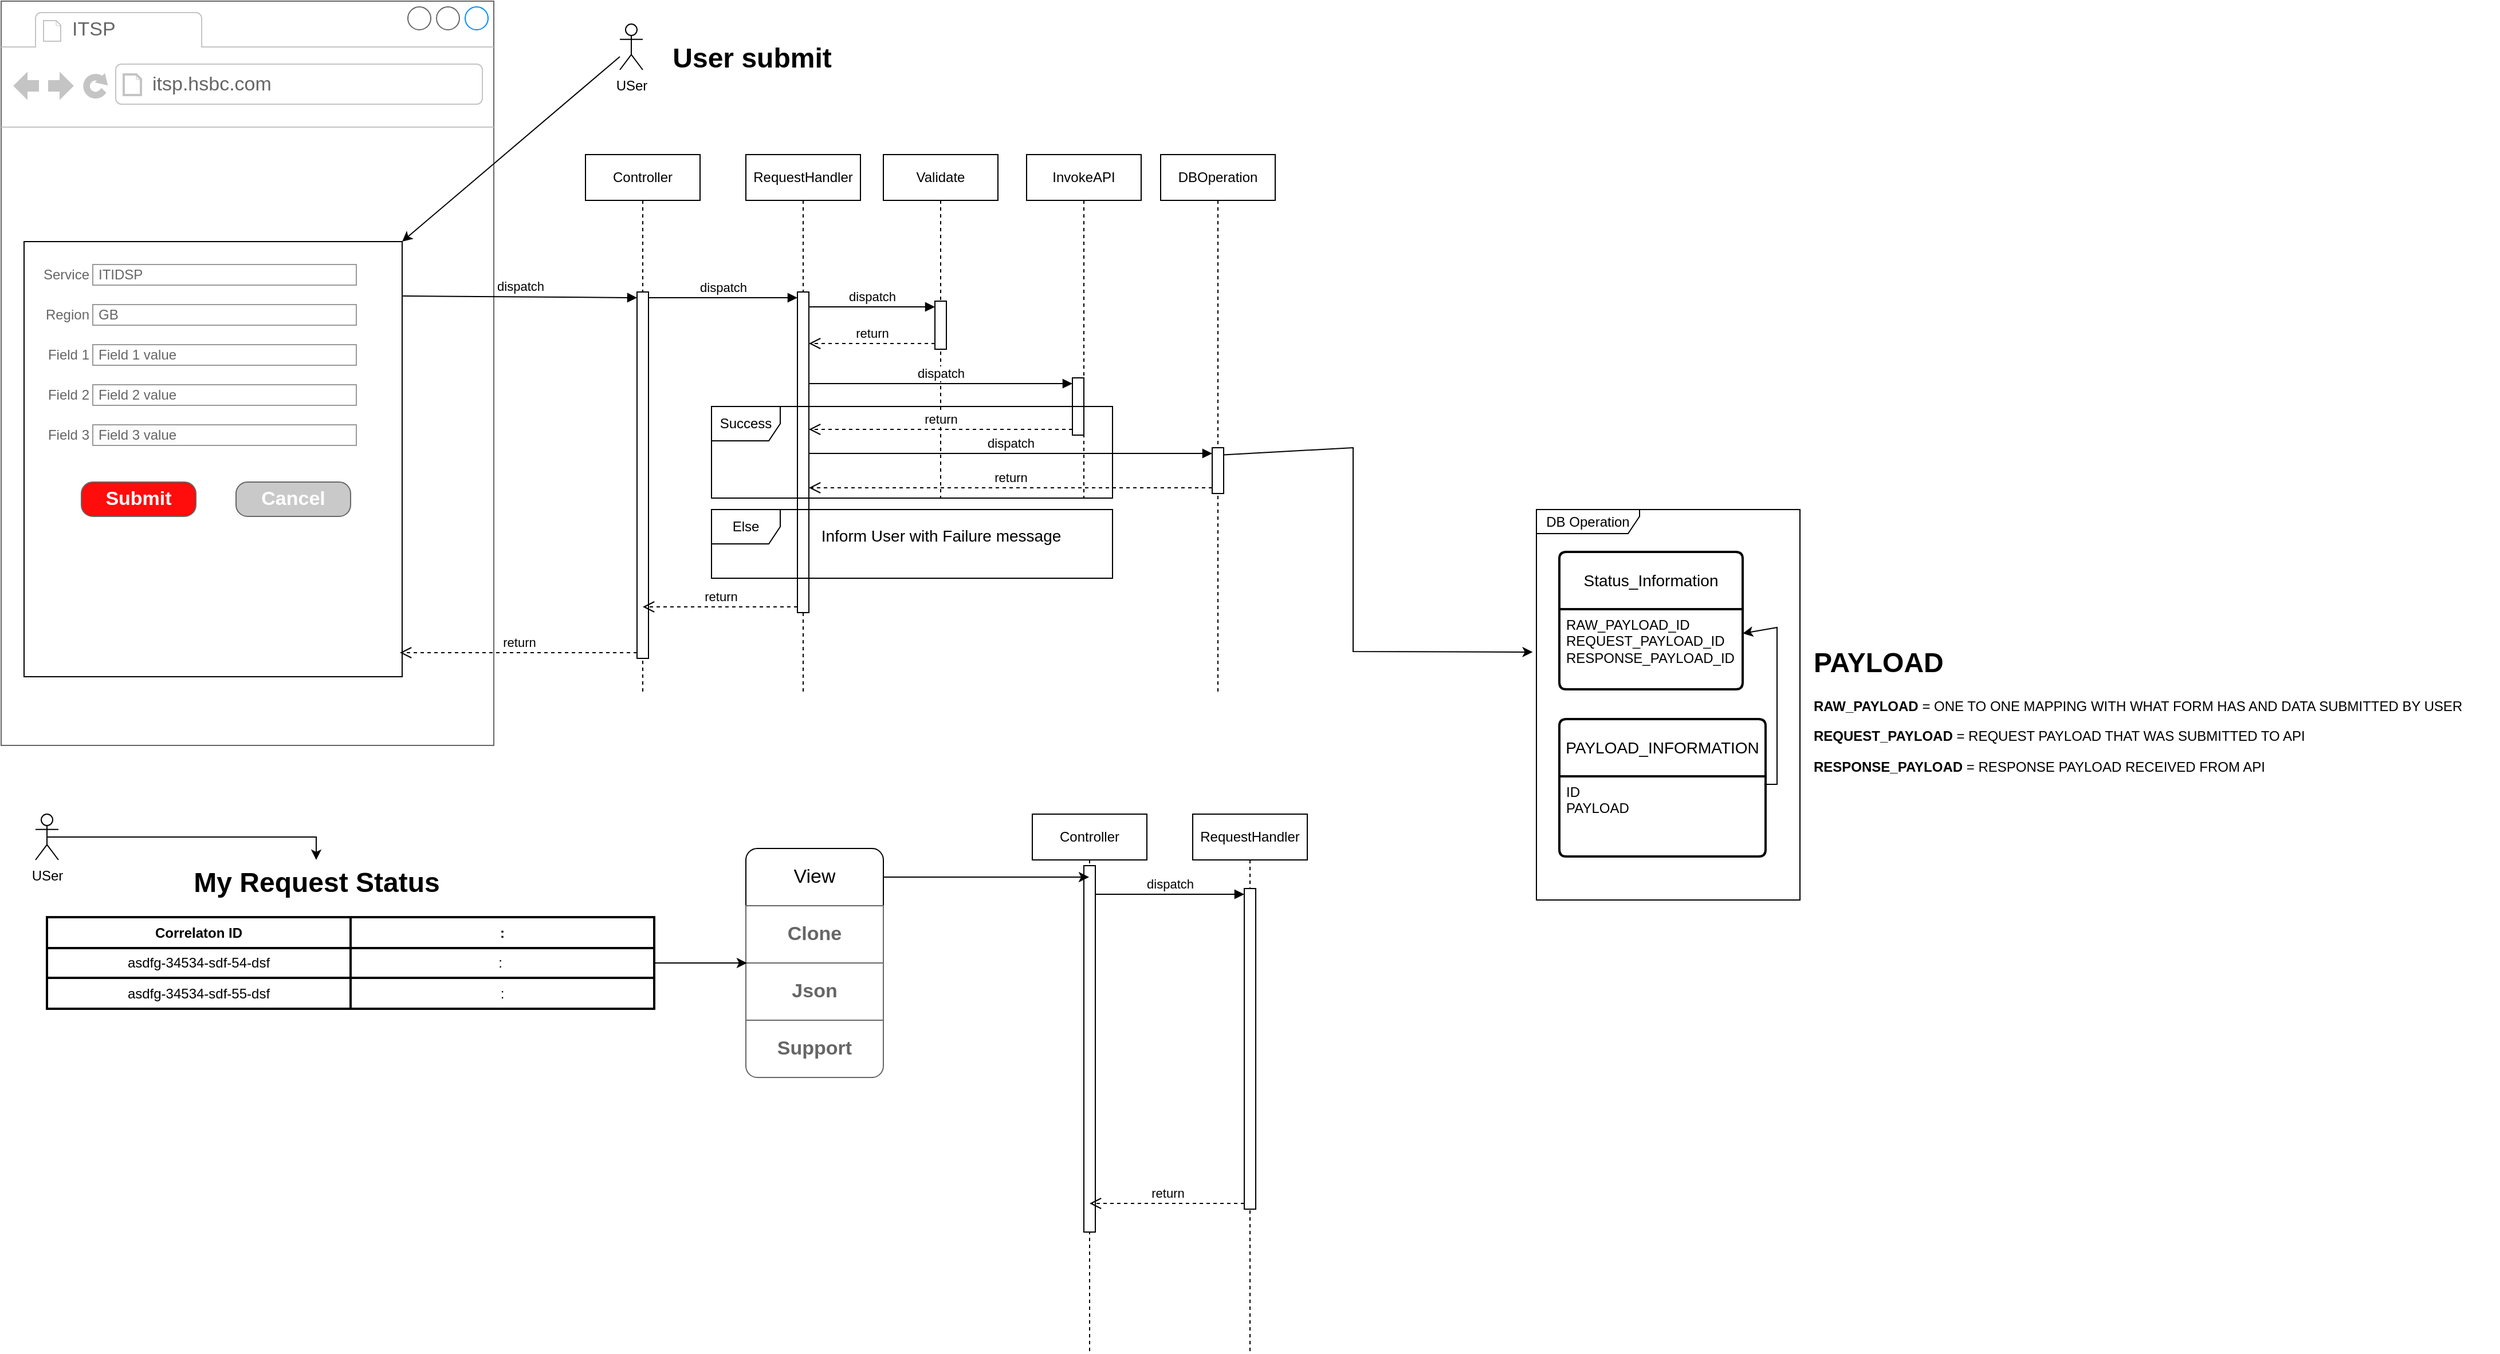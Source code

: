 <mxfile version="26.0.10">
  <diagram name="Page-1" id="2YBvvXClWsGukQMizWep">
    <mxGraphModel dx="2364" dy="1638" grid="1" gridSize="10" guides="1" tooltips="1" connect="1" arrows="1" fold="1" page="1" pageScale="1" pageWidth="1700" pageHeight="1100" math="0" shadow="0">
      <root>
        <mxCell id="0" />
        <mxCell id="1" parent="0" />
        <mxCell id="aoypDPzq1Keb2BFeXAgh-82" value="" style="strokeWidth=1;shadow=0;dashed=0;align=center;html=1;shape=mxgraph.mockup.containers.browserWindow;rSize=0;strokeColor=#666666;strokeColor2=#008cff;strokeColor3=#c4c4c4;mainText=,;recursiveResize=0;" vertex="1" parent="1">
          <mxGeometry x="10" width="430" height="650" as="geometry" />
        </mxCell>
        <mxCell id="aoypDPzq1Keb2BFeXAgh-83" value="ITSP" style="strokeWidth=1;shadow=0;dashed=0;align=center;html=1;shape=mxgraph.mockup.containers.anchor;fontSize=17;fontColor=#666666;align=left;whiteSpace=wrap;" vertex="1" parent="aoypDPzq1Keb2BFeXAgh-82">
          <mxGeometry x="60" y="12" width="100" height="26" as="geometry" />
        </mxCell>
        <mxCell id="aoypDPzq1Keb2BFeXAgh-84" value="itsp.hsbc.com" style="strokeWidth=1;shadow=0;dashed=0;align=center;html=1;shape=mxgraph.mockup.containers.anchor;rSize=0;fontSize=17;fontColor=#666666;align=left;" vertex="1" parent="aoypDPzq1Keb2BFeXAgh-82">
          <mxGeometry x="130" y="60" width="250" height="26" as="geometry" />
        </mxCell>
        <mxCell id="aoypDPzq1Keb2BFeXAgh-16" value="" style="rounded=0;whiteSpace=wrap;html=1;" vertex="1" parent="1">
          <mxGeometry x="30" y="210" width="330" height="380" as="geometry" />
        </mxCell>
        <mxCell id="aoypDPzq1Keb2BFeXAgh-2" value="Service" style="strokeWidth=1;shadow=0;dashed=0;align=center;html=1;shape=mxgraph.mockup.forms.anchor;align=right;spacingRight=2;fontColor=#666666;" vertex="1" parent="1">
          <mxGeometry x="40" y="230" width="50" height="18" as="geometry" />
        </mxCell>
        <mxCell id="aoypDPzq1Keb2BFeXAgh-3" value="ITIDSP" style="strokeWidth=1;shadow=0;dashed=0;align=center;html=1;shape=mxgraph.mockup.forms.rrect;fillColor=#ffffff;rSize=0;fontColor=#666666;align=left;spacingLeft=3;strokeColor=#999999;" vertex="1" parent="1">
          <mxGeometry x="90" y="230" width="230" height="18" as="geometry" />
        </mxCell>
        <mxCell id="aoypDPzq1Keb2BFeXAgh-4" value="Region" style="strokeWidth=1;shadow=0;dashed=0;align=center;html=1;shape=mxgraph.mockup.forms.anchor;align=right;spacingRight=2;fontColor=#666666;" vertex="1" parent="1">
          <mxGeometry x="40" y="265" width="50" height="18" as="geometry" />
        </mxCell>
        <mxCell id="aoypDPzq1Keb2BFeXAgh-5" value="GB" style="strokeWidth=1;shadow=0;dashed=0;align=center;html=1;shape=mxgraph.mockup.forms.rrect;fillColor=#ffffff;rSize=0;fontColor=#666666;align=left;spacingLeft=3;strokeColor=#999999;" vertex="1" parent="1">
          <mxGeometry x="90" y="265" width="230" height="18" as="geometry" />
        </mxCell>
        <mxCell id="aoypDPzq1Keb2BFeXAgh-6" value="Field 1" style="strokeWidth=1;shadow=0;dashed=0;align=center;html=1;shape=mxgraph.mockup.forms.anchor;align=right;spacingRight=2;fontColor=#666666;" vertex="1" parent="1">
          <mxGeometry x="40" y="300" width="50" height="18" as="geometry" />
        </mxCell>
        <mxCell id="aoypDPzq1Keb2BFeXAgh-7" value="Field 1 value" style="strokeWidth=1;shadow=0;dashed=0;align=center;html=1;shape=mxgraph.mockup.forms.rrect;fillColor=#ffffff;rSize=0;fontColor=#666666;align=left;spacingLeft=3;strokeColor=#999999;" vertex="1" parent="1">
          <mxGeometry x="90" y="300" width="230" height="18" as="geometry" />
        </mxCell>
        <mxCell id="aoypDPzq1Keb2BFeXAgh-8" value="Field 2" style="strokeWidth=1;shadow=0;dashed=0;align=center;html=1;shape=mxgraph.mockup.forms.anchor;align=right;spacingRight=2;fontColor=#666666;" vertex="1" parent="1">
          <mxGeometry x="40" y="335" width="50" height="18" as="geometry" />
        </mxCell>
        <mxCell id="aoypDPzq1Keb2BFeXAgh-9" value="Field 2 value" style="strokeWidth=1;shadow=0;dashed=0;align=center;html=1;shape=mxgraph.mockup.forms.rrect;fillColor=#ffffff;rSize=0;fontColor=#666666;align=left;spacingLeft=3;strokeColor=#999999;" vertex="1" parent="1">
          <mxGeometry x="90" y="335" width="230" height="18" as="geometry" />
        </mxCell>
        <mxCell id="aoypDPzq1Keb2BFeXAgh-10" value="Field 3" style="strokeWidth=1;shadow=0;dashed=0;align=center;html=1;shape=mxgraph.mockup.forms.anchor;align=right;spacingRight=2;fontColor=#666666;" vertex="1" parent="1">
          <mxGeometry x="40" y="370" width="50" height="18" as="geometry" />
        </mxCell>
        <mxCell id="aoypDPzq1Keb2BFeXAgh-11" value="&lt;span style=&quot;color: rgb(102, 102, 102); font-family: Helvetica; font-size: 12px; font-style: normal; font-variant-ligatures: normal; font-variant-caps: normal; font-weight: 400; letter-spacing: normal; orphans: 2; text-align: left; text-indent: 0px; text-transform: none; widows: 2; word-spacing: 0px; -webkit-text-stroke-width: 0px; white-space: nowrap; background-color: rgb(251, 251, 251); text-decoration-thickness: initial; text-decoration-style: initial; text-decoration-color: initial; float: none; display: inline !important;&quot;&gt;Field 3 value&lt;/span&gt;" style="strokeWidth=1;shadow=0;dashed=0;align=center;html=1;shape=mxgraph.mockup.forms.rrect;fillColor=#ffffff;rSize=0;fontColor=#666666;align=left;spacingLeft=3;strokeColor=#999999;" vertex="1" parent="1">
          <mxGeometry x="90" y="370" width="230" height="18" as="geometry" />
        </mxCell>
        <mxCell id="aoypDPzq1Keb2BFeXAgh-13" value="Submit" style="strokeWidth=1;shadow=0;dashed=0;align=center;html=1;shape=mxgraph.mockup.buttons.button;strokeColor=#666666;fontColor=#ffffff;mainText=;buttonStyle=round;fontSize=17;fontStyle=1;fillColor=#FF0C0C;whiteSpace=wrap;" vertex="1" parent="1">
          <mxGeometry x="80" y="420" width="100" height="30" as="geometry" />
        </mxCell>
        <mxCell id="aoypDPzq1Keb2BFeXAgh-15" value="Cancel" style="strokeWidth=1;shadow=0;dashed=0;align=center;html=1;shape=mxgraph.mockup.buttons.button;strokeColor=#666666;fontColor=#ffffff;mainText=;buttonStyle=round;fontSize=17;fontStyle=1;fillColor=light-dark(#c9c9c9, #ff8a8a);whiteSpace=wrap;" vertex="1" parent="1">
          <mxGeometry x="215" y="420" width="100" height="30" as="geometry" />
        </mxCell>
        <mxCell id="aoypDPzq1Keb2BFeXAgh-17" value="USer" style="shape=umlActor;verticalLabelPosition=bottom;verticalAlign=top;html=1;outlineConnect=0;" vertex="1" parent="1">
          <mxGeometry x="550" y="20" width="20" height="40" as="geometry" />
        </mxCell>
        <mxCell id="aoypDPzq1Keb2BFeXAgh-18" value="" style="endArrow=classic;html=1;rounded=0;" edge="1" parent="1" source="aoypDPzq1Keb2BFeXAgh-17" target="aoypDPzq1Keb2BFeXAgh-16">
          <mxGeometry width="50" height="50" relative="1" as="geometry">
            <mxPoint x="460" y="410" as="sourcePoint" />
            <mxPoint x="510" y="360" as="targetPoint" />
            <Array as="points">
              <mxPoint x="360" y="210" />
            </Array>
          </mxGeometry>
        </mxCell>
        <mxCell id="aoypDPzq1Keb2BFeXAgh-19" value="Status_Information" style="swimlane;childLayout=stackLayout;horizontal=1;startSize=50;horizontalStack=0;rounded=1;fontSize=14;fontStyle=0;strokeWidth=2;resizeParent=0;resizeLast=1;shadow=0;dashed=0;align=center;arcSize=4;whiteSpace=wrap;html=1;" vertex="1" parent="1">
          <mxGeometry x="1370" y="481" width="160" height="120" as="geometry" />
        </mxCell>
        <mxCell id="aoypDPzq1Keb2BFeXAgh-20" value="RAW_PAYLOAD_ID&lt;div&gt;REQUEST_PAYLOAD_ID&lt;/div&gt;&lt;div&gt;RESPONSE_PAYLOAD_ID&lt;/div&gt;" style="align=left;strokeColor=none;fillColor=none;spacingLeft=4;fontSize=12;verticalAlign=top;resizable=0;rotatable=0;part=1;html=1;" vertex="1" parent="aoypDPzq1Keb2BFeXAgh-19">
          <mxGeometry y="50" width="160" height="70" as="geometry" />
        </mxCell>
        <mxCell id="aoypDPzq1Keb2BFeXAgh-21" value="PAYLOAD_INFORMATION" style="swimlane;childLayout=stackLayout;horizontal=1;startSize=50;horizontalStack=0;rounded=1;fontSize=14;fontStyle=0;strokeWidth=2;resizeParent=0;resizeLast=1;shadow=0;dashed=0;align=center;arcSize=4;whiteSpace=wrap;html=1;" vertex="1" parent="1">
          <mxGeometry x="1370" y="627" width="180" height="120" as="geometry" />
        </mxCell>
        <mxCell id="aoypDPzq1Keb2BFeXAgh-22" value="ID&lt;div&gt;PAYLOAD&lt;/div&gt;" style="align=left;strokeColor=none;fillColor=none;spacingLeft=4;fontSize=12;verticalAlign=top;resizable=0;rotatable=0;part=1;html=1;" vertex="1" parent="aoypDPzq1Keb2BFeXAgh-21">
          <mxGeometry y="50" width="180" height="70" as="geometry" />
        </mxCell>
        <mxCell id="aoypDPzq1Keb2BFeXAgh-23" value="" style="endArrow=classic;html=1;rounded=0;exitX=0.994;exitY=0.1;exitDx=0;exitDy=0;exitPerimeter=0;flowAnimation=0;" edge="1" parent="1" source="aoypDPzq1Keb2BFeXAgh-22" target="aoypDPzq1Keb2BFeXAgh-20">
          <mxGeometry width="50" height="50" relative="1" as="geometry">
            <mxPoint x="1570" y="657" as="sourcePoint" />
            <mxPoint x="1620" y="607" as="targetPoint" />
            <Array as="points">
              <mxPoint x="1560" y="684" />
              <mxPoint x="1560" y="547" />
            </Array>
          </mxGeometry>
        </mxCell>
        <mxCell id="aoypDPzq1Keb2BFeXAgh-24" value="&lt;h1 style=&quot;margin-top: 0px;&quot;&gt;PAYLOAD&lt;/h1&gt;&lt;p&gt;&lt;b&gt;RAW_PAYLOAD&lt;/b&gt; = ONE TO ONE MAPPING WITH WHAT FORM HAS AND DATA SUBMITTED BY USER&lt;/p&gt;&lt;p&gt;&lt;b&gt;REQUEST_PAYLOAD&lt;/b&gt;&amp;nbsp;= REQUEST PAYLOAD THAT WAS SUBMITTED TO API&lt;/p&gt;&lt;p&gt;&lt;b&gt;RESPONSE_PAYLOAD&lt;/b&gt;&amp;nbsp;= RESPONSE PAYLOAD RECEIVED FROM API&lt;/p&gt;" style="text;html=1;whiteSpace=wrap;overflow=hidden;rounded=0;" vertex="1" parent="1">
          <mxGeometry x="1590" y="557" width="600" height="120" as="geometry" />
        </mxCell>
        <mxCell id="aoypDPzq1Keb2BFeXAgh-25" value="User submit" style="text;strokeColor=none;fillColor=none;html=1;fontSize=24;fontStyle=1;verticalAlign=middle;align=center;" vertex="1" parent="1">
          <mxGeometry x="580" y="30" width="170" height="40" as="geometry" />
        </mxCell>
        <mxCell id="aoypDPzq1Keb2BFeXAgh-28" value="Controller" style="shape=umlLifeline;perimeter=lifelinePerimeter;whiteSpace=wrap;html=1;container=1;dropTarget=0;collapsible=0;recursiveResize=0;outlineConnect=0;portConstraint=eastwest;newEdgeStyle={&quot;curved&quot;:0,&quot;rounded&quot;:0};" vertex="1" parent="1">
          <mxGeometry x="520" y="134" width="100" height="470" as="geometry" />
        </mxCell>
        <mxCell id="aoypDPzq1Keb2BFeXAgh-31" value="" style="html=1;points=[[0,0,0,0,5],[0,1,0,0,-5],[1,0,0,0,5],[1,1,0,0,-5]];perimeter=orthogonalPerimeter;outlineConnect=0;targetShapes=umlLifeline;portConstraint=eastwest;newEdgeStyle={&quot;curved&quot;:0,&quot;rounded&quot;:0};" vertex="1" parent="aoypDPzq1Keb2BFeXAgh-28">
          <mxGeometry x="45" y="120" width="10" height="320" as="geometry" />
        </mxCell>
        <mxCell id="aoypDPzq1Keb2BFeXAgh-32" value="dispatch" style="html=1;verticalAlign=bottom;endArrow=block;curved=0;rounded=0;entryX=0;entryY=0;entryDx=0;entryDy=5;exitX=1.002;exitY=0.125;exitDx=0;exitDy=0;exitPerimeter=0;" edge="1" target="aoypDPzq1Keb2BFeXAgh-31" parent="1" source="aoypDPzq1Keb2BFeXAgh-16">
          <mxGeometry relative="1" as="geometry">
            <mxPoint x="460" y="410" as="sourcePoint" />
          </mxGeometry>
        </mxCell>
        <mxCell id="aoypDPzq1Keb2BFeXAgh-33" value="return" style="html=1;verticalAlign=bottom;endArrow=open;dashed=1;endSize=8;curved=0;rounded=0;exitX=0;exitY=1;exitDx=0;exitDy=-5;" edge="1" source="aoypDPzq1Keb2BFeXAgh-31" parent="1">
          <mxGeometry relative="1" as="geometry">
            <mxPoint x="358" y="569" as="targetPoint" />
          </mxGeometry>
        </mxCell>
        <mxCell id="aoypDPzq1Keb2BFeXAgh-38" value="Validate" style="shape=umlLifeline;perimeter=lifelinePerimeter;whiteSpace=wrap;html=1;container=1;dropTarget=0;collapsible=0;recursiveResize=0;outlineConnect=0;portConstraint=eastwest;newEdgeStyle={&quot;curved&quot;:0,&quot;rounded&quot;:0};" vertex="1" parent="1">
          <mxGeometry x="780" y="134" width="100" height="300" as="geometry" />
        </mxCell>
        <mxCell id="aoypDPzq1Keb2BFeXAgh-41" value="" style="html=1;points=[[0,0,0,0,5],[0,1,0,0,-5],[1,0,0,0,5],[1,1,0,0,-5]];perimeter=orthogonalPerimeter;outlineConnect=0;targetShapes=umlLifeline;portConstraint=eastwest;newEdgeStyle={&quot;curved&quot;:0,&quot;rounded&quot;:0};" vertex="1" parent="aoypDPzq1Keb2BFeXAgh-38">
          <mxGeometry x="45" y="128" width="10" height="42" as="geometry" />
        </mxCell>
        <mxCell id="aoypDPzq1Keb2BFeXAgh-39" value="InvokeAPI" style="shape=umlLifeline;whiteSpace=wrap;html=1;container=1;dropTarget=0;collapsible=0;recursiveResize=0;outlineConnect=0;portConstraint=eastwest;newEdgeStyle={&quot;curved&quot;:0,&quot;rounded&quot;:0};points=[[0,0,0,0,5],[0,1,0,0,-5],[1,0,0,0,5],[1,1,0,0,-5]];perimeter=rectanglePerimeter;targetShapes=umlLifeline;participant=label;" vertex="1" parent="1">
          <mxGeometry x="905" y="134" width="100" height="300" as="geometry" />
        </mxCell>
        <mxCell id="aoypDPzq1Keb2BFeXAgh-44" value="" style="html=1;points=[[0,0,0,0,5],[0,1,0,0,-5],[1,0,0,0,5],[1,1,0,0,-5]];perimeter=orthogonalPerimeter;outlineConnect=0;targetShapes=umlLifeline;portConstraint=eastwest;newEdgeStyle={&quot;curved&quot;:0,&quot;rounded&quot;:0};" vertex="1" parent="aoypDPzq1Keb2BFeXAgh-39">
          <mxGeometry x="40" y="195" width="10" height="50" as="geometry" />
        </mxCell>
        <mxCell id="aoypDPzq1Keb2BFeXAgh-40" value="DBOperation" style="shape=umlLifeline;perimeter=lifelinePerimeter;whiteSpace=wrap;html=1;container=1;dropTarget=0;collapsible=0;recursiveResize=0;outlineConnect=0;portConstraint=eastwest;newEdgeStyle={&quot;curved&quot;:0,&quot;rounded&quot;:0};" vertex="1" parent="1">
          <mxGeometry x="1022" y="134" width="100" height="470" as="geometry" />
        </mxCell>
        <mxCell id="aoypDPzq1Keb2BFeXAgh-58" value="" style="html=1;points=[[0,0,0,0,5],[0,1,0,0,-5],[1,0,0,0,5],[1,1,0,0,-5]];perimeter=orthogonalPerimeter;outlineConnect=0;targetShapes=umlLifeline;portConstraint=eastwest;newEdgeStyle={&quot;curved&quot;:0,&quot;rounded&quot;:0};" vertex="1" parent="aoypDPzq1Keb2BFeXAgh-40">
          <mxGeometry x="45" y="256" width="10" height="40" as="geometry" />
        </mxCell>
        <mxCell id="aoypDPzq1Keb2BFeXAgh-42" value="dispatch" style="html=1;verticalAlign=bottom;endArrow=block;curved=0;rounded=0;entryX=0;entryY=0;entryDx=0;entryDy=5;" edge="1" target="aoypDPzq1Keb2BFeXAgh-41" parent="1" source="aoypDPzq1Keb2BFeXAgh-48">
          <mxGeometry relative="1" as="geometry">
            <mxPoint x="710" y="294" as="sourcePoint" />
          </mxGeometry>
        </mxCell>
        <mxCell id="aoypDPzq1Keb2BFeXAgh-43" value="return" style="html=1;verticalAlign=bottom;endArrow=open;dashed=1;endSize=8;curved=0;rounded=0;exitX=0;exitY=1;exitDx=0;exitDy=-5;" edge="1" source="aoypDPzq1Keb2BFeXAgh-41" parent="1" target="aoypDPzq1Keb2BFeXAgh-48">
          <mxGeometry relative="1" as="geometry">
            <mxPoint x="655" y="337" as="targetPoint" />
          </mxGeometry>
        </mxCell>
        <mxCell id="aoypDPzq1Keb2BFeXAgh-45" value="dispatch" style="html=1;verticalAlign=bottom;endArrow=block;curved=0;rounded=0;entryX=0;entryY=0;entryDx=0;entryDy=5;" edge="1" target="aoypDPzq1Keb2BFeXAgh-44" parent="1" source="aoypDPzq1Keb2BFeXAgh-48">
          <mxGeometry relative="1" as="geometry">
            <mxPoint x="790" y="379" as="sourcePoint" />
          </mxGeometry>
        </mxCell>
        <mxCell id="aoypDPzq1Keb2BFeXAgh-46" value="return" style="html=1;verticalAlign=bottom;endArrow=open;dashed=1;endSize=8;curved=0;rounded=0;exitX=0;exitY=1;exitDx=0;exitDy=-5;" edge="1" source="aoypDPzq1Keb2BFeXAgh-44" parent="1" target="aoypDPzq1Keb2BFeXAgh-48">
          <mxGeometry relative="1" as="geometry">
            <mxPoint x="790" y="449" as="targetPoint" />
          </mxGeometry>
        </mxCell>
        <mxCell id="aoypDPzq1Keb2BFeXAgh-47" value="RequestHandler" style="shape=umlLifeline;perimeter=lifelinePerimeter;whiteSpace=wrap;html=1;container=1;dropTarget=0;collapsible=0;recursiveResize=0;outlineConnect=0;portConstraint=eastwest;newEdgeStyle={&quot;curved&quot;:0,&quot;rounded&quot;:0};" vertex="1" parent="1">
          <mxGeometry x="660" y="134" width="100" height="470" as="geometry" />
        </mxCell>
        <mxCell id="aoypDPzq1Keb2BFeXAgh-48" value="" style="html=1;points=[[0,0,0,0,5],[0,1,0,0,-5],[1,0,0,0,5],[1,1,0,0,-5]];perimeter=orthogonalPerimeter;outlineConnect=0;targetShapes=umlLifeline;portConstraint=eastwest;newEdgeStyle={&quot;curved&quot;:0,&quot;rounded&quot;:0};" vertex="1" parent="aoypDPzq1Keb2BFeXAgh-47">
          <mxGeometry x="45" y="120" width="10" height="280" as="geometry" />
        </mxCell>
        <mxCell id="aoypDPzq1Keb2BFeXAgh-50" value="return" style="html=1;verticalAlign=bottom;endArrow=open;dashed=1;endSize=8;curved=0;rounded=0;exitX=0;exitY=1;exitDx=0;exitDy=-5;" edge="1" source="aoypDPzq1Keb2BFeXAgh-48" parent="1" target="aoypDPzq1Keb2BFeXAgh-28">
          <mxGeometry relative="1" as="geometry">
            <mxPoint x="635" y="358" as="targetPoint" />
          </mxGeometry>
        </mxCell>
        <mxCell id="aoypDPzq1Keb2BFeXAgh-49" value="dispatch" style="html=1;verticalAlign=bottom;endArrow=block;curved=0;rounded=0;entryX=0;entryY=0;entryDx=0;entryDy=5;entryPerimeter=0;" edge="1" target="aoypDPzq1Keb2BFeXAgh-48" parent="1" source="aoypDPzq1Keb2BFeXAgh-31">
          <mxGeometry relative="1" as="geometry">
            <mxPoint x="635" y="288" as="sourcePoint" />
          </mxGeometry>
        </mxCell>
        <mxCell id="aoypDPzq1Keb2BFeXAgh-51" value="Success" style="shape=umlFrame;whiteSpace=wrap;html=1;pointerEvents=0;" vertex="1" parent="1">
          <mxGeometry x="630" y="354" width="350" height="80" as="geometry" />
        </mxCell>
        <mxCell id="aoypDPzq1Keb2BFeXAgh-59" value="dispatch" style="html=1;verticalAlign=bottom;endArrow=block;curved=0;rounded=0;entryX=0;entryY=0;entryDx=0;entryDy=5;" edge="1" target="aoypDPzq1Keb2BFeXAgh-58" parent="1">
          <mxGeometry relative="1" as="geometry">
            <mxPoint x="715" y="395.0" as="sourcePoint" />
          </mxGeometry>
        </mxCell>
        <mxCell id="aoypDPzq1Keb2BFeXAgh-60" value="return" style="html=1;verticalAlign=bottom;endArrow=open;dashed=1;endSize=8;curved=0;rounded=0;exitX=0;exitY=1;exitDx=0;exitDy=-5;exitPerimeter=0;" edge="1" source="aoypDPzq1Keb2BFeXAgh-58" parent="1">
          <mxGeometry relative="1" as="geometry">
            <mxPoint x="715" y="425.0" as="targetPoint" />
            <mxPoint x="1071.5" y="465" as="sourcePoint" />
          </mxGeometry>
        </mxCell>
        <mxCell id="aoypDPzq1Keb2BFeXAgh-62" value="Else" style="shape=umlFrame;whiteSpace=wrap;html=1;pointerEvents=0;" vertex="1" parent="1">
          <mxGeometry x="630" y="444" width="350" height="60" as="geometry" />
        </mxCell>
        <mxCell id="aoypDPzq1Keb2BFeXAgh-63" value="&lt;font style=&quot;font-size: 14px; font-weight: normal;&quot;&gt;Inform User with Failure message&lt;/font&gt;" style="text;strokeColor=none;fillColor=none;html=1;fontSize=24;fontStyle=1;verticalAlign=middle;align=center;" vertex="1" parent="1">
          <mxGeometry x="780" y="444" width="100" height="40" as="geometry" />
        </mxCell>
        <mxCell id="aoypDPzq1Keb2BFeXAgh-64" value="" style="endArrow=classic;html=1;rounded=0;entryX=-0.014;entryY=0.365;entryDx=0;entryDy=0;entryPerimeter=0;exitX=0.547;exitY=0.558;exitDx=0;exitDy=0;exitPerimeter=0;" edge="1" parent="1" source="aoypDPzq1Keb2BFeXAgh-40" target="aoypDPzq1Keb2BFeXAgh-65">
          <mxGeometry width="50" height="50" relative="1" as="geometry">
            <mxPoint x="1090" y="393" as="sourcePoint" />
            <mxPoint x="1190" y="384.5" as="targetPoint" />
            <Array as="points">
              <mxPoint x="1190" y="390" />
              <mxPoint x="1190" y="568" />
            </Array>
          </mxGeometry>
        </mxCell>
        <mxCell id="aoypDPzq1Keb2BFeXAgh-65" value="DB Operation" style="shape=umlFrame;whiteSpace=wrap;html=1;pointerEvents=0;width=90;height=21;" vertex="1" parent="1">
          <mxGeometry x="1350" y="444" width="230" height="341" as="geometry" />
        </mxCell>
        <mxCell id="aoypDPzq1Keb2BFeXAgh-66" value="" style="shape=table;html=1;whiteSpace=wrap;startSize=0;container=1;collapsible=0;childLayout=tableLayout;strokeWidth=2;" vertex="1" parent="1">
          <mxGeometry x="50" y="800" width="530" height="80" as="geometry" />
        </mxCell>
        <mxCell id="aoypDPzq1Keb2BFeXAgh-67" value="" style="shape=tableRow;horizontal=0;startSize=0;swimlaneHead=0;swimlaneBody=0;top=0;left=0;bottom=0;right=0;collapsible=0;dropTarget=0;fillColor=none;points=[[0,0.5],[1,0.5]];portConstraint=eastwest;" vertex="1" parent="aoypDPzq1Keb2BFeXAgh-66">
          <mxGeometry width="530" height="27" as="geometry" />
        </mxCell>
        <mxCell id="aoypDPzq1Keb2BFeXAgh-68" value="Correlaton ID" style="shape=partialRectangle;html=1;whiteSpace=wrap;connectable=0;fillColor=none;top=0;left=0;bottom=0;right=0;overflow=hidden;fontStyle=1" vertex="1" parent="aoypDPzq1Keb2BFeXAgh-67">
          <mxGeometry width="265" height="27" as="geometry">
            <mxRectangle width="265" height="27" as="alternateBounds" />
          </mxGeometry>
        </mxCell>
        <mxCell id="aoypDPzq1Keb2BFeXAgh-69" value=":" style="shape=partialRectangle;html=1;whiteSpace=wrap;connectable=0;fillColor=none;top=0;left=0;bottom=0;right=0;overflow=hidden;fontStyle=1" vertex="1" parent="aoypDPzq1Keb2BFeXAgh-67">
          <mxGeometry x="265" width="265" height="27" as="geometry">
            <mxRectangle width="265" height="27" as="alternateBounds" />
          </mxGeometry>
        </mxCell>
        <mxCell id="aoypDPzq1Keb2BFeXAgh-70" value="" style="shape=tableRow;horizontal=0;startSize=0;swimlaneHead=0;swimlaneBody=0;top=0;left=0;bottom=0;right=0;collapsible=0;dropTarget=0;fillColor=none;points=[[0,0.5],[1,0.5]];portConstraint=eastwest;" vertex="1" parent="aoypDPzq1Keb2BFeXAgh-66">
          <mxGeometry y="27" width="530" height="26" as="geometry" />
        </mxCell>
        <mxCell id="aoypDPzq1Keb2BFeXAgh-71" value="asdfg-34534-sdf-54-dsf" style="shape=partialRectangle;html=1;whiteSpace=wrap;connectable=0;fillColor=none;top=0;left=0;bottom=0;right=0;overflow=hidden;" vertex="1" parent="aoypDPzq1Keb2BFeXAgh-70">
          <mxGeometry width="265" height="26" as="geometry">
            <mxRectangle width="265" height="26" as="alternateBounds" />
          </mxGeometry>
        </mxCell>
        <mxCell id="aoypDPzq1Keb2BFeXAgh-72" value=":&amp;nbsp;" style="shape=partialRectangle;html=1;whiteSpace=wrap;connectable=0;fillColor=none;top=0;left=0;bottom=0;right=0;overflow=hidden;" vertex="1" parent="aoypDPzq1Keb2BFeXAgh-70">
          <mxGeometry x="265" width="265" height="26" as="geometry">
            <mxRectangle width="265" height="26" as="alternateBounds" />
          </mxGeometry>
        </mxCell>
        <mxCell id="aoypDPzq1Keb2BFeXAgh-73" value="" style="shape=tableRow;horizontal=0;startSize=0;swimlaneHead=0;swimlaneBody=0;top=0;left=0;bottom=0;right=0;collapsible=0;dropTarget=0;fillColor=none;points=[[0,0.5],[1,0.5]];portConstraint=eastwest;" vertex="1" parent="aoypDPzq1Keb2BFeXAgh-66">
          <mxGeometry y="53" width="530" height="27" as="geometry" />
        </mxCell>
        <mxCell id="aoypDPzq1Keb2BFeXAgh-74" value="asdfg-34534-sdf-55-dsf" style="shape=partialRectangle;html=1;whiteSpace=wrap;connectable=0;fillColor=none;top=0;left=0;bottom=0;right=0;overflow=hidden;" vertex="1" parent="aoypDPzq1Keb2BFeXAgh-73">
          <mxGeometry width="265" height="27" as="geometry">
            <mxRectangle width="265" height="27" as="alternateBounds" />
          </mxGeometry>
        </mxCell>
        <mxCell id="aoypDPzq1Keb2BFeXAgh-75" value=":" style="shape=partialRectangle;html=1;whiteSpace=wrap;connectable=0;fillColor=none;top=0;left=0;bottom=0;right=0;overflow=hidden;" vertex="1" parent="aoypDPzq1Keb2BFeXAgh-73">
          <mxGeometry x="265" width="265" height="27" as="geometry">
            <mxRectangle width="265" height="27" as="alternateBounds" />
          </mxGeometry>
        </mxCell>
        <mxCell id="aoypDPzq1Keb2BFeXAgh-76" value="My Request Status" style="text;strokeColor=none;fillColor=none;html=1;fontSize=24;fontStyle=1;verticalAlign=middle;align=center;" vertex="1" parent="1">
          <mxGeometry x="200" y="750" width="170" height="40" as="geometry" />
        </mxCell>
        <mxCell id="aoypDPzq1Keb2BFeXAgh-77" value="USer" style="shape=umlActor;verticalLabelPosition=bottom;verticalAlign=top;html=1;outlineConnect=0;" vertex="1" parent="1">
          <mxGeometry x="40" y="710" width="20" height="40" as="geometry" />
        </mxCell>
        <mxCell id="aoypDPzq1Keb2BFeXAgh-78" value="" style="endArrow=classic;html=1;rounded=0;exitX=0.5;exitY=0.5;exitDx=0;exitDy=0;exitPerimeter=0;" edge="1" parent="1" source="aoypDPzq1Keb2BFeXAgh-77" target="aoypDPzq1Keb2BFeXAgh-76">
          <mxGeometry width="50" height="50" relative="1" as="geometry">
            <mxPoint x="-420" y="170" as="sourcePoint" />
            <mxPoint x="-282" y="230" as="targetPoint" />
            <Array as="points">
              <mxPoint x="285" y="730" />
            </Array>
          </mxGeometry>
        </mxCell>
        <mxCell id="aoypDPzq1Keb2BFeXAgh-85" value="" style="swimlane;shape=mxgraph.bootstrap.anchor;strokeColor=#666666;fillColor=none;fontColor=#666666;fontStyle=0;childLayout=stackLayout;horizontal=1;startSize=0;horizontalStack=0;resizeParent=1;resizeParentMax=0;resizeLast=0;collapsible=0;marginBottom=0;whiteSpace=wrap;html=1;" vertex="1" parent="1">
          <mxGeometry x="660" y="740" width="120" height="200" as="geometry" />
        </mxCell>
        <mxCell id="aoypDPzq1Keb2BFeXAgh-86" value="View" style="text;strokeColor=default;align=center;verticalAlign=middle;spacingLeft=10;spacingRight=10;overflow=hidden;points=[[0,0.5],[1,0.5]];portConstraint=eastwest;rotatable=0;whiteSpace=wrap;html=1;shape=mxgraph.mockup.topButton;rSize=10;fillColor=none;fontColor=light-dark(#000000, #121212);fontSize=17;fontStyle=0;" vertex="1" parent="aoypDPzq1Keb2BFeXAgh-85">
          <mxGeometry width="120" height="50" as="geometry" />
        </mxCell>
        <mxCell id="aoypDPzq1Keb2BFeXAgh-87" value="Clone" style="text;strokeColor=inherit;align=center;verticalAlign=middle;spacingLeft=10;spacingRight=10;overflow=hidden;points=[[0,0.5],[1,0.5]];portConstraint=eastwest;rotatable=0;whiteSpace=wrap;html=1;rSize=5;fillColor=inherit;fontColor=inherit;fontSize=17;fontStyle=1;" vertex="1" parent="aoypDPzq1Keb2BFeXAgh-85">
          <mxGeometry y="50" width="120" height="50" as="geometry" />
        </mxCell>
        <mxCell id="aoypDPzq1Keb2BFeXAgh-88" value="Json" style="text;strokeColor=inherit;align=center;verticalAlign=middle;spacingLeft=10;spacingRight=10;overflow=hidden;points=[[0,0.5],[1,0.5]];portConstraint=eastwest;rotatable=0;whiteSpace=wrap;html=1;rSize=5;fillColor=inherit;fontColor=inherit;fontSize=17;fontStyle=1;" vertex="1" parent="aoypDPzq1Keb2BFeXAgh-85">
          <mxGeometry y="100" width="120" height="50" as="geometry" />
        </mxCell>
        <mxCell id="aoypDPzq1Keb2BFeXAgh-89" value="Support" style="text;strokeColor=inherit;align=center;verticalAlign=middle;spacingLeft=10;spacingRight=10;overflow=hidden;points=[[0,0.5],[1,0.5]];portConstraint=eastwest;rotatable=0;whiteSpace=wrap;html=1;shape=mxgraph.mockup.bottomButton;rSize=10;fillColor=inherit;fontColor=inherit;fontSize=17;fontStyle=1;" vertex="1" parent="aoypDPzq1Keb2BFeXAgh-85">
          <mxGeometry y="150" width="120" height="50" as="geometry" />
        </mxCell>
        <mxCell id="aoypDPzq1Keb2BFeXAgh-90" value="" style="endArrow=classic;html=1;rounded=0;entryX=0.008;entryY=1;entryDx=0;entryDy=0;entryPerimeter=0;" edge="1" parent="1" source="aoypDPzq1Keb2BFeXAgh-70" target="aoypDPzq1Keb2BFeXAgh-87">
          <mxGeometry width="50" height="50" relative="1" as="geometry">
            <mxPoint x="640" y="848.954" as="sourcePoint" />
            <mxPoint x="140" y="590" as="targetPoint" />
          </mxGeometry>
        </mxCell>
        <mxCell id="aoypDPzq1Keb2BFeXAgh-91" value="Controller" style="shape=umlLifeline;perimeter=lifelinePerimeter;whiteSpace=wrap;html=1;container=1;dropTarget=0;collapsible=0;recursiveResize=0;outlineConnect=0;portConstraint=eastwest;newEdgeStyle={&quot;curved&quot;:0,&quot;rounded&quot;:0};" vertex="1" parent="1">
          <mxGeometry x="910" y="710" width="100" height="470" as="geometry" />
        </mxCell>
        <mxCell id="aoypDPzq1Keb2BFeXAgh-92" value="" style="html=1;points=[[0,0,0,0,5],[0,1,0,0,-5],[1,0,0,0,5],[1,1,0,0,-5]];perimeter=orthogonalPerimeter;outlineConnect=0;targetShapes=umlLifeline;portConstraint=eastwest;newEdgeStyle={&quot;curved&quot;:0,&quot;rounded&quot;:0};" vertex="1" parent="aoypDPzq1Keb2BFeXAgh-91">
          <mxGeometry x="45" y="45" width="10" height="320" as="geometry" />
        </mxCell>
        <mxCell id="aoypDPzq1Keb2BFeXAgh-93" value="RequestHandler" style="shape=umlLifeline;perimeter=lifelinePerimeter;whiteSpace=wrap;html=1;container=1;dropTarget=0;collapsible=0;recursiveResize=0;outlineConnect=0;portConstraint=eastwest;newEdgeStyle={&quot;curved&quot;:0,&quot;rounded&quot;:0};" vertex="1" parent="1">
          <mxGeometry x="1050" y="710" width="100" height="470" as="geometry" />
        </mxCell>
        <mxCell id="aoypDPzq1Keb2BFeXAgh-94" value="" style="html=1;points=[[0,0,0,0,5],[0,1,0,0,-5],[1,0,0,0,5],[1,1,0,0,-5]];perimeter=orthogonalPerimeter;outlineConnect=0;targetShapes=umlLifeline;portConstraint=eastwest;newEdgeStyle={&quot;curved&quot;:0,&quot;rounded&quot;:0};" vertex="1" parent="aoypDPzq1Keb2BFeXAgh-93">
          <mxGeometry x="45" y="65" width="10" height="280" as="geometry" />
        </mxCell>
        <mxCell id="aoypDPzq1Keb2BFeXAgh-95" value="return" style="html=1;verticalAlign=bottom;endArrow=open;dashed=1;endSize=8;curved=0;rounded=0;exitX=0;exitY=1;exitDx=0;exitDy=-5;" edge="1" parent="1" source="aoypDPzq1Keb2BFeXAgh-94" target="aoypDPzq1Keb2BFeXAgh-91">
          <mxGeometry relative="1" as="geometry">
            <mxPoint x="1025" y="934" as="targetPoint" />
          </mxGeometry>
        </mxCell>
        <mxCell id="aoypDPzq1Keb2BFeXAgh-96" value="dispatch" style="html=1;verticalAlign=bottom;endArrow=block;curved=0;rounded=0;entryX=0;entryY=0;entryDx=0;entryDy=5;entryPerimeter=0;" edge="1" parent="1" source="aoypDPzq1Keb2BFeXAgh-92" target="aoypDPzq1Keb2BFeXAgh-94">
          <mxGeometry relative="1" as="geometry">
            <mxPoint x="1025" y="864" as="sourcePoint" />
          </mxGeometry>
        </mxCell>
        <mxCell id="aoypDPzq1Keb2BFeXAgh-97" value="" style="endArrow=classic;html=1;rounded=0;exitX=1;exitY=0.5;exitDx=0;exitDy=0;" edge="1" parent="1" source="aoypDPzq1Keb2BFeXAgh-86" target="aoypDPzq1Keb2BFeXAgh-91">
          <mxGeometry width="50" height="50" relative="1" as="geometry">
            <mxPoint x="700" y="590" as="sourcePoint" />
            <mxPoint x="750" y="540" as="targetPoint" />
          </mxGeometry>
        </mxCell>
      </root>
    </mxGraphModel>
  </diagram>
</mxfile>
